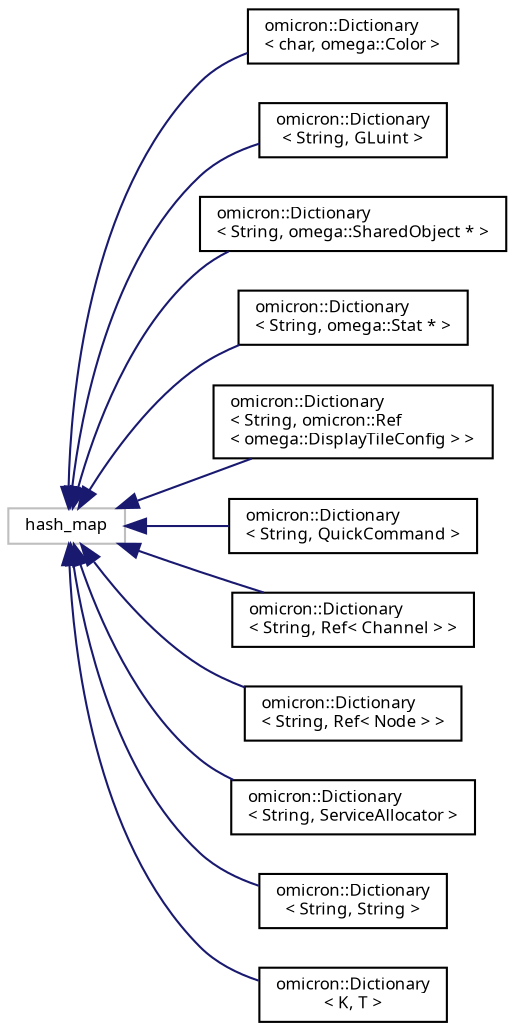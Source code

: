 digraph "Graphical Class Hierarchy"
{
  bgcolor="transparent";
  edge [fontname="FreeSans.ttf",fontsize="8",labelfontname="FreeSans.ttf",labelfontsize="8"];
  node [fontname="FreeSans.ttf",fontsize="8",shape=record];
  rankdir="LR";
  Node1 [label="hash_map",height=0.2,width=0.4,color="grey75"];
  Node1 -> Node2 [dir="back",color="midnightblue",fontsize="8",style="solid",fontname="FreeSans.ttf"];
  Node2 [label="omicron::Dictionary\l\< char, omega::Color \>",height=0.2,width=0.4,color="black",URL="$classomicron_1_1_dictionary.html"];
  Node1 -> Node3 [dir="back",color="midnightblue",fontsize="8",style="solid",fontname="FreeSans.ttf"];
  Node3 [label="omicron::Dictionary\l\< String, GLuint \>",height=0.2,width=0.4,color="black",URL="$classomicron_1_1_dictionary.html"];
  Node1 -> Node4 [dir="back",color="midnightblue",fontsize="8",style="solid",fontname="FreeSans.ttf"];
  Node4 [label="omicron::Dictionary\l\< String, omega::SharedObject * \>",height=0.2,width=0.4,color="black",URL="$classomicron_1_1_dictionary.html"];
  Node1 -> Node5 [dir="back",color="midnightblue",fontsize="8",style="solid",fontname="FreeSans.ttf"];
  Node5 [label="omicron::Dictionary\l\< String, omega::Stat * \>",height=0.2,width=0.4,color="black",URL="$classomicron_1_1_dictionary.html"];
  Node1 -> Node6 [dir="back",color="midnightblue",fontsize="8",style="solid",fontname="FreeSans.ttf"];
  Node6 [label="omicron::Dictionary\l\< String, omicron::Ref\l\< omega::DisplayTileConfig \> \>",height=0.2,width=0.4,color="black",URL="$classomicron_1_1_dictionary.html"];
  Node1 -> Node7 [dir="back",color="midnightblue",fontsize="8",style="solid",fontname="FreeSans.ttf"];
  Node7 [label="omicron::Dictionary\l\< String, QuickCommand \>",height=0.2,width=0.4,color="black",URL="$classomicron_1_1_dictionary.html"];
  Node1 -> Node8 [dir="back",color="midnightblue",fontsize="8",style="solid",fontname="FreeSans.ttf"];
  Node8 [label="omicron::Dictionary\l\< String, Ref\< Channel \> \>",height=0.2,width=0.4,color="black",URL="$classomicron_1_1_dictionary.html"];
  Node1 -> Node9 [dir="back",color="midnightblue",fontsize="8",style="solid",fontname="FreeSans.ttf"];
  Node9 [label="omicron::Dictionary\l\< String, Ref\< Node \> \>",height=0.2,width=0.4,color="black",URL="$classomicron_1_1_dictionary.html"];
  Node1 -> Node10 [dir="back",color="midnightblue",fontsize="8",style="solid",fontname="FreeSans.ttf"];
  Node10 [label="omicron::Dictionary\l\< String, ServiceAllocator \>",height=0.2,width=0.4,color="black",URL="$classomicron_1_1_dictionary.html"];
  Node1 -> Node11 [dir="back",color="midnightblue",fontsize="8",style="solid",fontname="FreeSans.ttf"];
  Node11 [label="omicron::Dictionary\l\< String, String \>",height=0.2,width=0.4,color="black",URL="$classomicron_1_1_dictionary.html"];
  Node1 -> Node12 [dir="back",color="midnightblue",fontsize="8",style="solid",fontname="FreeSans.ttf"];
  Node12 [label="omicron::Dictionary\l\< K, T \>",height=0.2,width=0.4,color="black",URL="$classomicron_1_1_dictionary.html",tooltip="A Dictionary storing key-value pairs using a hashtable implementation. "];
}
